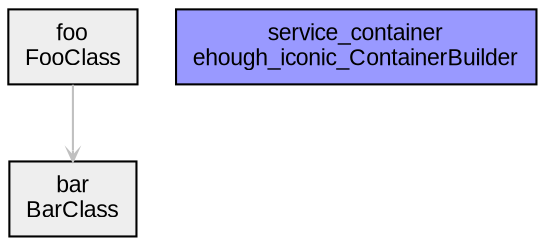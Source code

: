 digraph sc {
  ratio="compress"
  node [fontsize="11" fontname="Arial" shape="record"];
  edge [fontsize="9" fontname="Arial" color="grey" arrowhead="open" arrowsize="0.5"];

  node_foo [label="foo\nFooClass\n", shape=record, fillcolor="#eeeeee", style="filled"];
  node_bar [label="bar\nBarClass\n", shape=record, fillcolor="#eeeeee", style="filled"];
  node_service_container [label="service_container\nehough_iconic_ContainerBuilder\n", shape=record, fillcolor="#9999ff", style="filled"];
  node_foo -> node_bar [label="" style="filled"];
}
